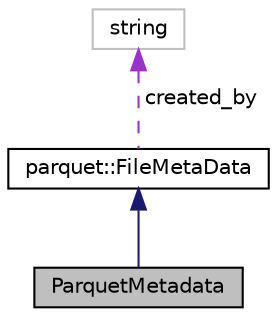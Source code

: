 digraph "ParquetMetadata"
{
  edge [fontname="Helvetica",fontsize="10",labelfontname="Helvetica",labelfontsize="10"];
  node [fontname="Helvetica",fontsize="10",shape=record];
  Node2 [label="ParquetMetadata",height=0.2,width=0.4,color="black", fillcolor="grey75", style="filled", fontcolor="black"];
  Node3 -> Node2 [dir="back",color="midnightblue",fontsize="10",style="solid",fontname="Helvetica"];
  Node3 [label="parquet::FileMetaData",height=0.2,width=0.4,color="black", fillcolor="white", style="filled",URL="$structparquet_1_1FileMetaData.html",tooltip="Thrift-derived struct describing file-level metadata. "];
  Node4 -> Node3 [dir="back",color="darkorchid3",fontsize="10",style="dashed",label=" created_by" ,fontname="Helvetica"];
  Node4 [label="string",height=0.2,width=0.4,color="grey75", fillcolor="white", style="filled"];
}
